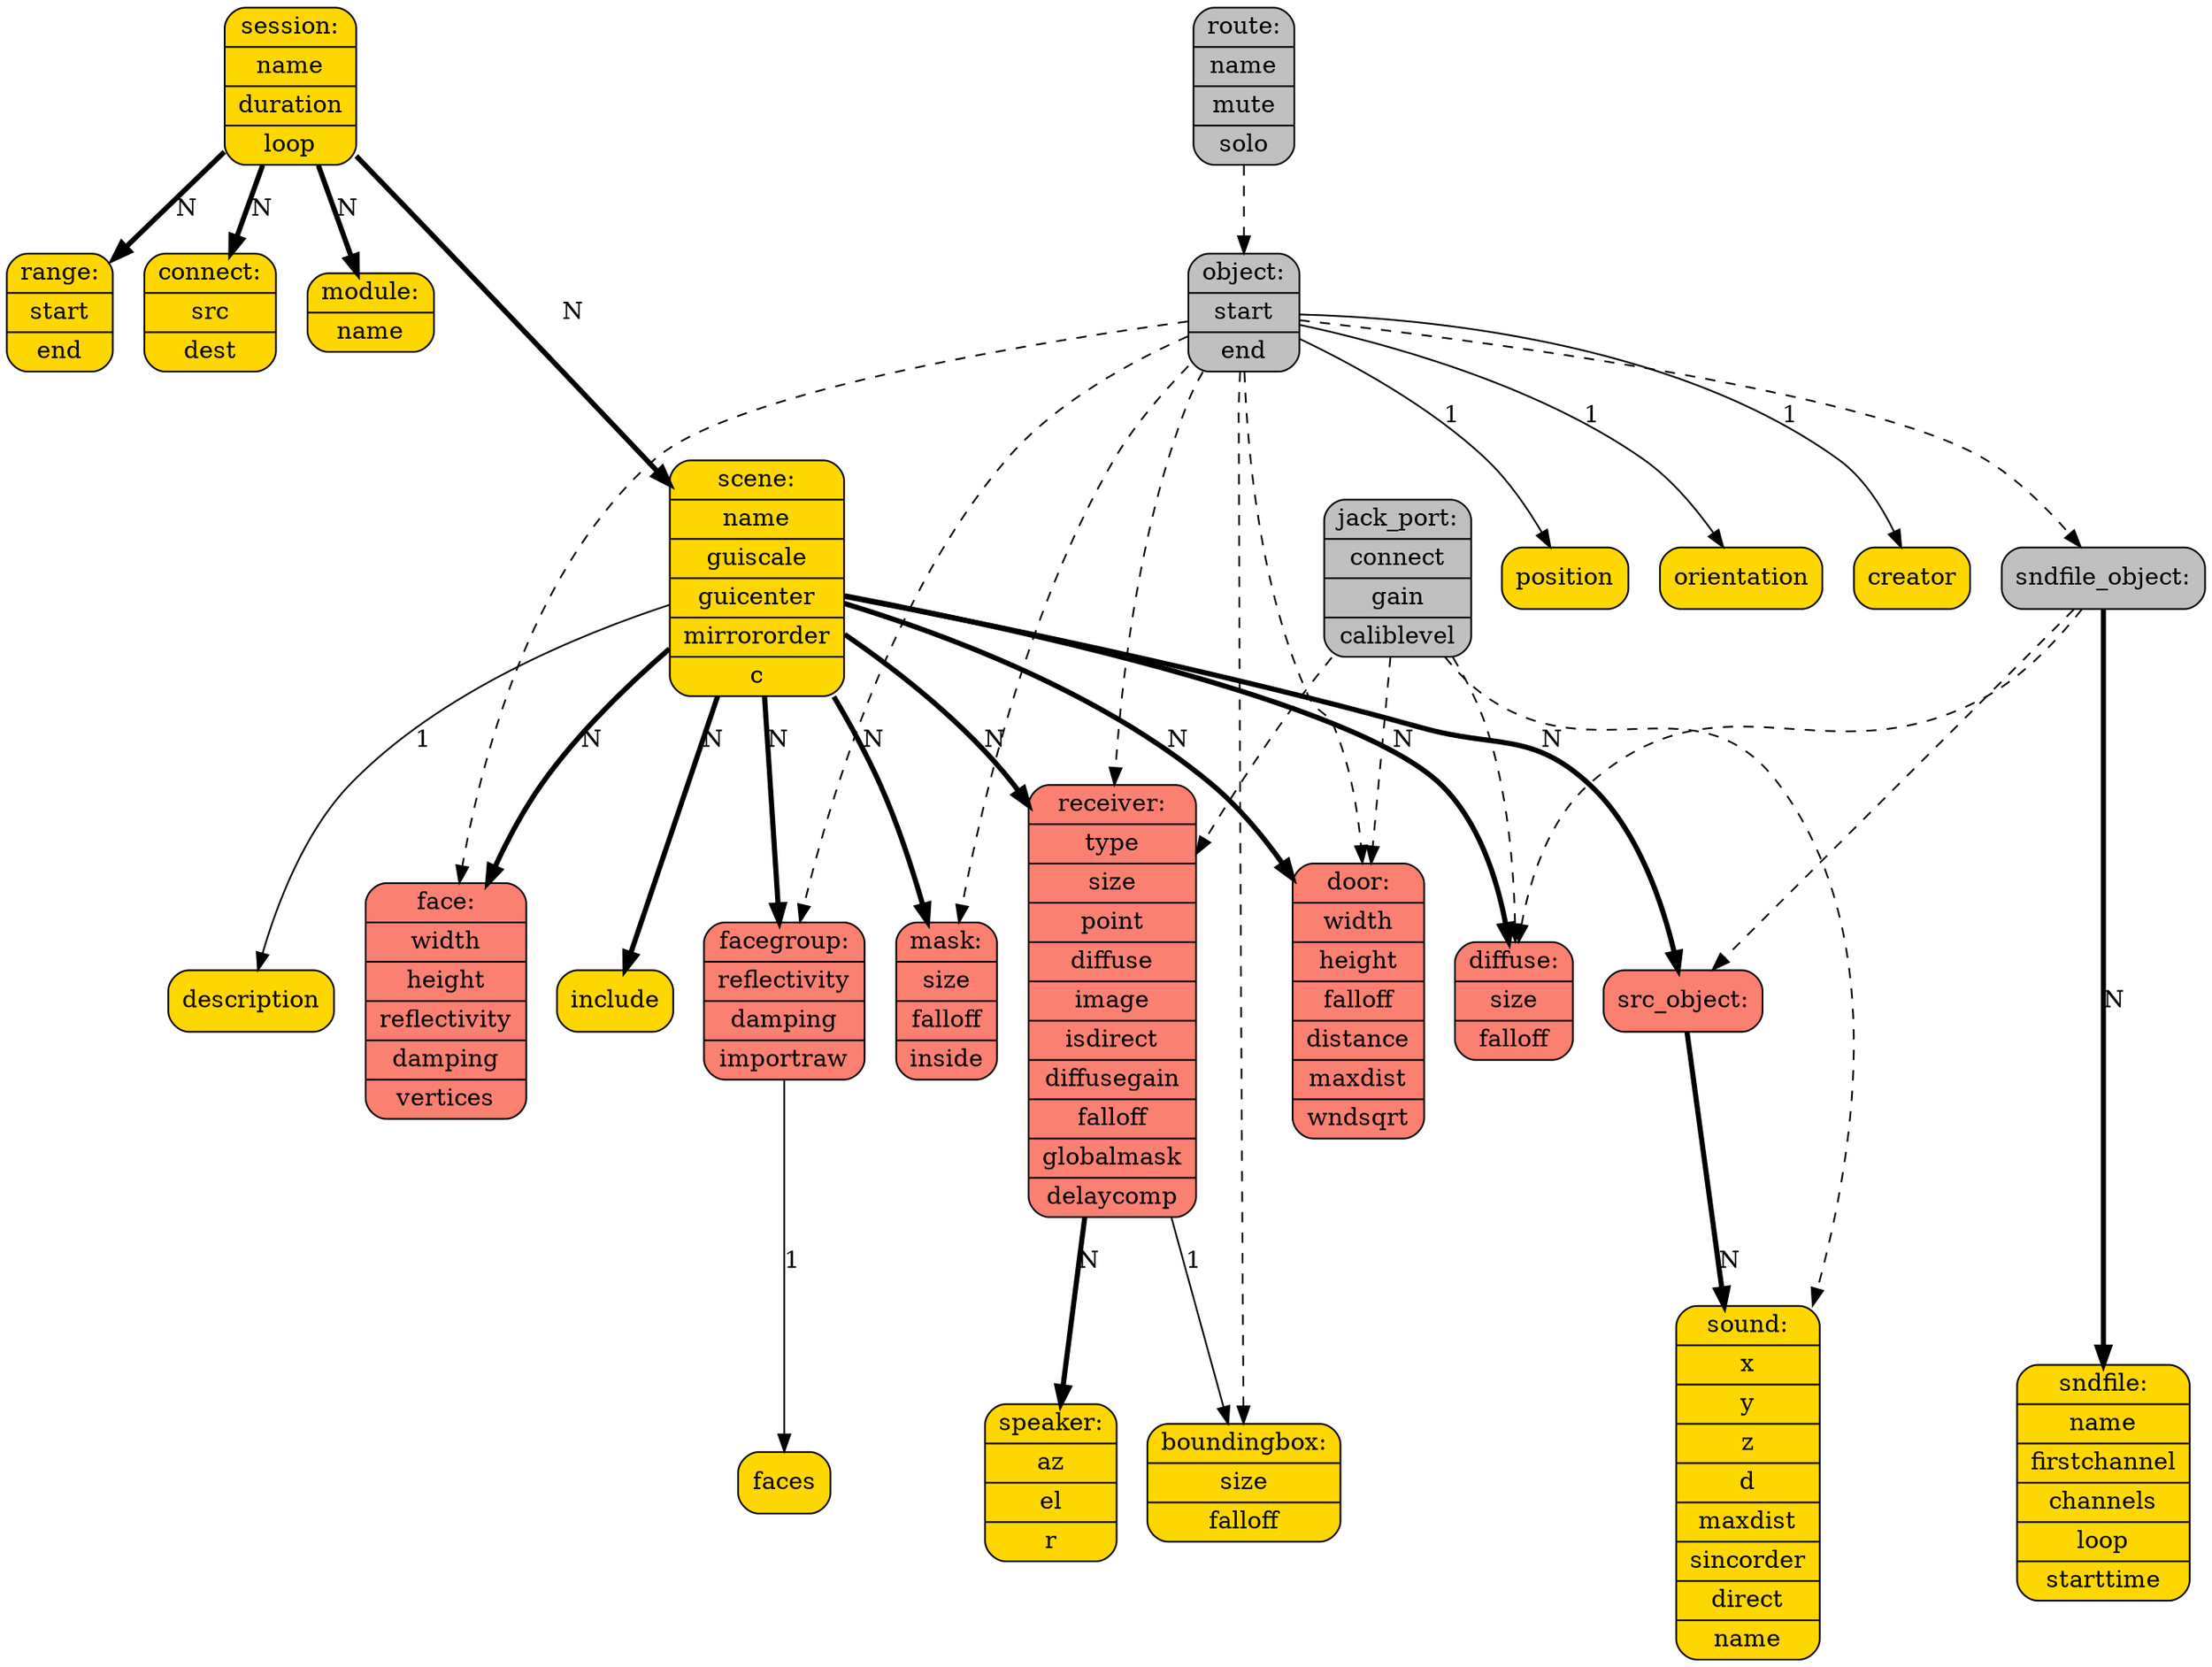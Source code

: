 digraph ap {
  //ranksep = 2.5;
  //splines = true;
  node [
	shape = "Mrecord",
	style = "filled",
	fillcolor = "gold"
	];

  edge [ penwidth = "1", style="dashed" ];

  {
    rank = "min";
    session;
  }

  session [label="{session:|name|duration|loop}"];
  scene [label="{scene:|name|guiscale|guicenter|mirrororder|c}"];

  route [label="{route:|name|mute|solo}",fillcolor="gray"];
  object [label="{object:|start|end}",fillcolor="gray"];
  jack_port [label="{jack_port:|connect|gain|caliblevel}",fillcolor="gray"];
  sndfileobject [label="{sndfile_object:}",fillcolor="gray"];

  src_diffuse [label="{diffuse:|size|falloff}",fillcolor="salmon"];
  src_door [label="{door:|width|height|falloff|distance|maxdist|wndsqrt}",fillcolor="salmon"];
  src_object [label="{src_object:}",fillcolor="salmon"];
  receiver_object [label="{receiver:|type|size|point|diffuse|image|isdirect|diffusegain|falloff|globalmask|delaycomp}",fillcolor="salmon"];
  face [label="{face:|width|height|reflectivity|damping|vertices}",fillcolor="salmon"];
  facegroup [label="{facegroup:|reflectivity|damping|importraw}",fillcolor="salmon"];

  mask [label="{mask:|size|falloff|inside}",fillcolor="salmon"];

  boundingbox [label="{boundingbox:|size|falloff}"];
  speaker [label="{speaker:|az|el|r}"];
  sndfile [label="{sndfile:|name|firstchannel|channels|loop|starttime}"];
  sound [label="{sound:|x|y|z|d|maxdist|sincorder|direct|name}"];

  range [label="{range:|start|end}"];
  connect [label="{connect:|src|dest}"];

  module [label="{module:|name}"];
  faces;

  {
    rank = "same";
    src_diffuse;
    src_door;
    src_object;
    receiver_object;
    mask;
    face;
    facegroup;
  }

  {
    rank = "same";
    boundingbox;
    speaker;
    sndfile;
    sound;
  }

  /*
   * Inheritance:
   */
  route -> object;
  object -> sndfileobject;
  sndfileobject -> src_object;
  sndfileobject -> src_diffuse;
  object -> src_door;
  object -> boundingbox;
  object -> receiver_object;
  object -> face;
  object -> facegroup;
  object -> mask;
  jack_port -> src_diffuse;
  jack_port -> src_door;
  jack_port -> sound;
  jack_port -> receiver_object;

  /*
   * Sub-nodes:
   */
  src_object -> sound [style="solid",label="N",penwidth="3"];
  receiver_object -> speaker [style="solid",label="N",penwidth="3"];
  receiver_object -> boundingbox [style="solid",label="1",penwidth="1"];
  session -> scene [style="solid",label="N",penwidth="3"];
  session -> module [style="solid",label="N",penwidth="3"];
  session -> range [style="solid",label="N",penwidth="3"];
  session -> connect [style="solid",label="N",penwidth="3"];
  scene -> description [style="solid",label="1",penwidth="1"];
  scene -> src_object [style="solid",label="N",penwidth="3"];
  scene -> src_door [style="solid",label="N",penwidth="3"];
  scene -> src_diffuse [style="solid",label="N",penwidth="3"];
  scene -> receiver_object [style="solid",label="N",penwidth="3"];
  scene -> mask [style="solid",label="N",penwidth="3"];
  scene -> face [style="solid",label="N",penwidth="3"];
  scene -> facegroup [style="solid",label="N",penwidth="3"];
  scene -> include [style="solid",label="N",penwidth="3"];
  object -> position [style="solid",label="1",penwidth="1"];
  object -> orientation [style="solid",label="1",penwidth="1"];
  object -> creator [style="solid",label="1",penwidth="1"];
  facegroup -> faces [style="solid",label="1",penwidth="1"];
  sndfileobject -> sndfile [style="solid",label="N",penwidth="3"];

}

/*
 * Local Variables:
 * mode: c
 * c-basic-offset: 2
 * End:
 */
